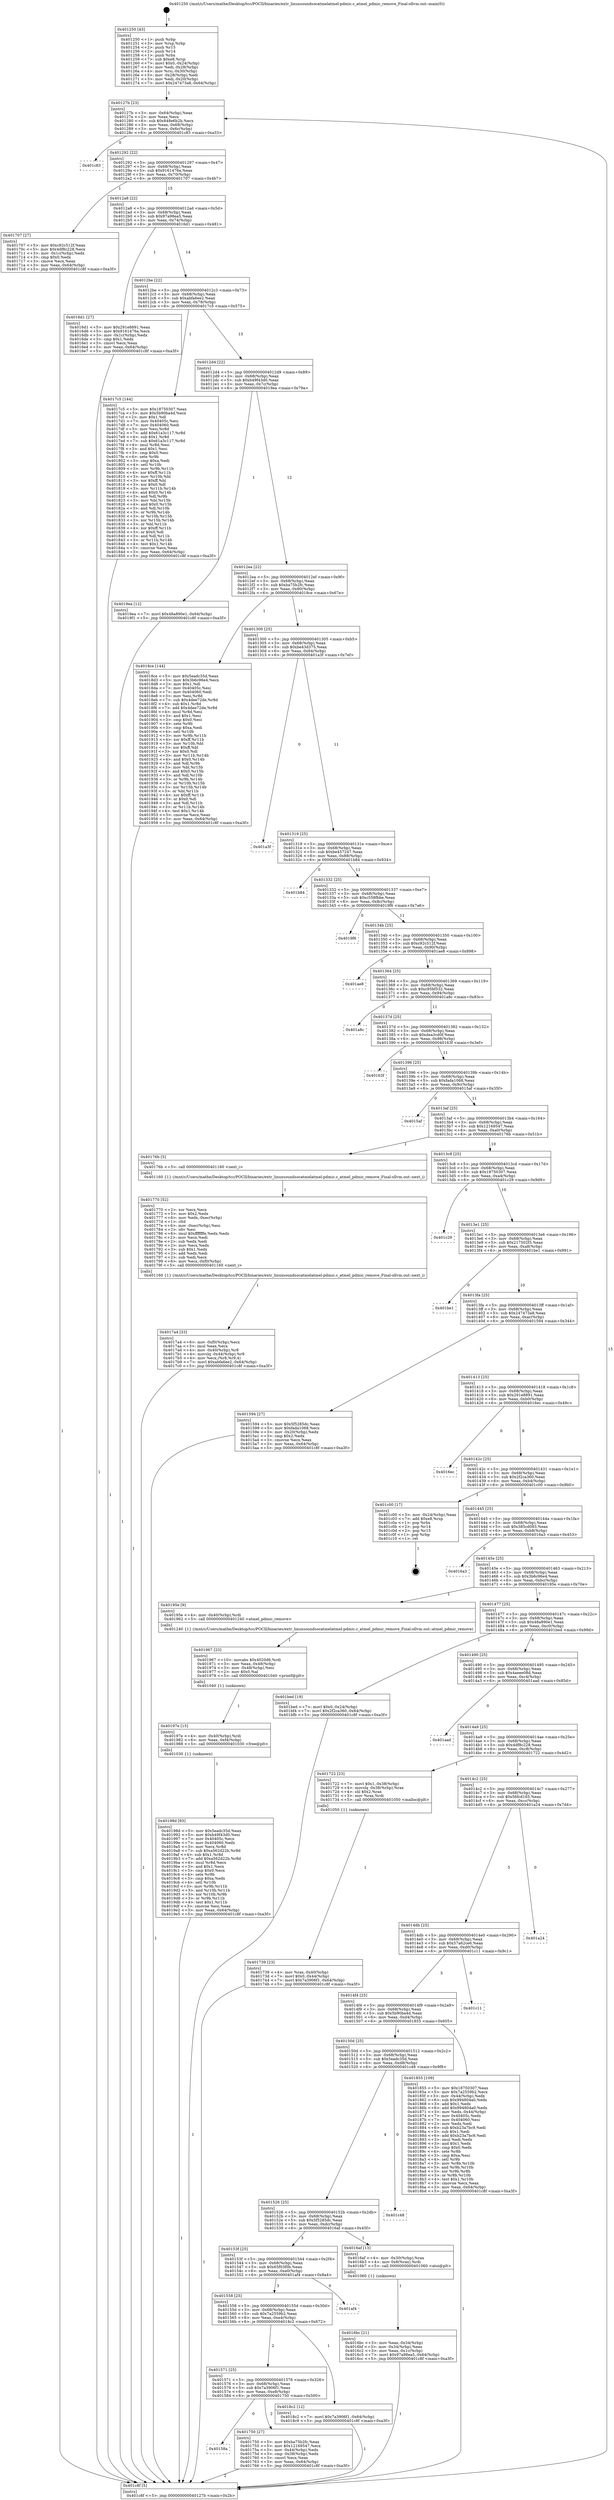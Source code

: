 digraph "0x401250" {
  label = "0x401250 (/mnt/c/Users/mathe/Desktop/tcc/POCII/binaries/extr_linuxsoundsocatmelatmel-pdmic.c_atmel_pdmic_remove_Final-ollvm.out::main(0))"
  labelloc = "t"
  node[shape=record]

  Entry [label="",width=0.3,height=0.3,shape=circle,fillcolor=black,style=filled]
  "0x40127b" [label="{
     0x40127b [23]\l
     | [instrs]\l
     &nbsp;&nbsp;0x40127b \<+3\>: mov -0x64(%rbp),%eax\l
     &nbsp;&nbsp;0x40127e \<+2\>: mov %eax,%ecx\l
     &nbsp;&nbsp;0x401280 \<+6\>: sub $0x848e6b2b,%ecx\l
     &nbsp;&nbsp;0x401286 \<+3\>: mov %eax,-0x68(%rbp)\l
     &nbsp;&nbsp;0x401289 \<+3\>: mov %ecx,-0x6c(%rbp)\l
     &nbsp;&nbsp;0x40128c \<+6\>: je 0000000000401c83 \<main+0xa33\>\l
  }"]
  "0x401c83" [label="{
     0x401c83\l
  }", style=dashed]
  "0x401292" [label="{
     0x401292 [22]\l
     | [instrs]\l
     &nbsp;&nbsp;0x401292 \<+5\>: jmp 0000000000401297 \<main+0x47\>\l
     &nbsp;&nbsp;0x401297 \<+3\>: mov -0x68(%rbp),%eax\l
     &nbsp;&nbsp;0x40129a \<+5\>: sub $0x9161476a,%eax\l
     &nbsp;&nbsp;0x40129f \<+3\>: mov %eax,-0x70(%rbp)\l
     &nbsp;&nbsp;0x4012a2 \<+6\>: je 0000000000401707 \<main+0x4b7\>\l
  }"]
  Exit [label="",width=0.3,height=0.3,shape=circle,fillcolor=black,style=filled,peripheries=2]
  "0x401707" [label="{
     0x401707 [27]\l
     | [instrs]\l
     &nbsp;&nbsp;0x401707 \<+5\>: mov $0xc92c512f,%eax\l
     &nbsp;&nbsp;0x40170c \<+5\>: mov $0x4df8c228,%ecx\l
     &nbsp;&nbsp;0x401711 \<+3\>: mov -0x1c(%rbp),%edx\l
     &nbsp;&nbsp;0x401714 \<+3\>: cmp $0x0,%edx\l
     &nbsp;&nbsp;0x401717 \<+3\>: cmove %ecx,%eax\l
     &nbsp;&nbsp;0x40171a \<+3\>: mov %eax,-0x64(%rbp)\l
     &nbsp;&nbsp;0x40171d \<+5\>: jmp 0000000000401c8f \<main+0xa3f\>\l
  }"]
  "0x4012a8" [label="{
     0x4012a8 [22]\l
     | [instrs]\l
     &nbsp;&nbsp;0x4012a8 \<+5\>: jmp 00000000004012ad \<main+0x5d\>\l
     &nbsp;&nbsp;0x4012ad \<+3\>: mov -0x68(%rbp),%eax\l
     &nbsp;&nbsp;0x4012b0 \<+5\>: sub $0x97a98ea5,%eax\l
     &nbsp;&nbsp;0x4012b5 \<+3\>: mov %eax,-0x74(%rbp)\l
     &nbsp;&nbsp;0x4012b8 \<+6\>: je 00000000004016d1 \<main+0x481\>\l
  }"]
  "0x40198d" [label="{
     0x40198d [93]\l
     | [instrs]\l
     &nbsp;&nbsp;0x40198d \<+5\>: mov $0x5eadc35d,%eax\l
     &nbsp;&nbsp;0x401992 \<+5\>: mov $0xb49f43d0,%esi\l
     &nbsp;&nbsp;0x401997 \<+7\>: mov 0x40405c,%ecx\l
     &nbsp;&nbsp;0x40199e \<+7\>: mov 0x404060,%edx\l
     &nbsp;&nbsp;0x4019a5 \<+3\>: mov %ecx,%r8d\l
     &nbsp;&nbsp;0x4019a8 \<+7\>: sub $0xa562d22b,%r8d\l
     &nbsp;&nbsp;0x4019af \<+4\>: sub $0x1,%r8d\l
     &nbsp;&nbsp;0x4019b3 \<+7\>: add $0xa562d22b,%r8d\l
     &nbsp;&nbsp;0x4019ba \<+4\>: imul %r8d,%ecx\l
     &nbsp;&nbsp;0x4019be \<+3\>: and $0x1,%ecx\l
     &nbsp;&nbsp;0x4019c1 \<+3\>: cmp $0x0,%ecx\l
     &nbsp;&nbsp;0x4019c4 \<+4\>: sete %r9b\l
     &nbsp;&nbsp;0x4019c8 \<+3\>: cmp $0xa,%edx\l
     &nbsp;&nbsp;0x4019cb \<+4\>: setl %r10b\l
     &nbsp;&nbsp;0x4019cf \<+3\>: mov %r9b,%r11b\l
     &nbsp;&nbsp;0x4019d2 \<+3\>: and %r10b,%r11b\l
     &nbsp;&nbsp;0x4019d5 \<+3\>: xor %r10b,%r9b\l
     &nbsp;&nbsp;0x4019d8 \<+3\>: or %r9b,%r11b\l
     &nbsp;&nbsp;0x4019db \<+4\>: test $0x1,%r11b\l
     &nbsp;&nbsp;0x4019df \<+3\>: cmovne %esi,%eax\l
     &nbsp;&nbsp;0x4019e2 \<+3\>: mov %eax,-0x64(%rbp)\l
     &nbsp;&nbsp;0x4019e5 \<+5\>: jmp 0000000000401c8f \<main+0xa3f\>\l
  }"]
  "0x4016d1" [label="{
     0x4016d1 [27]\l
     | [instrs]\l
     &nbsp;&nbsp;0x4016d1 \<+5\>: mov $0x291e8891,%eax\l
     &nbsp;&nbsp;0x4016d6 \<+5\>: mov $0x9161476a,%ecx\l
     &nbsp;&nbsp;0x4016db \<+3\>: mov -0x1c(%rbp),%edx\l
     &nbsp;&nbsp;0x4016de \<+3\>: cmp $0x1,%edx\l
     &nbsp;&nbsp;0x4016e1 \<+3\>: cmovl %ecx,%eax\l
     &nbsp;&nbsp;0x4016e4 \<+3\>: mov %eax,-0x64(%rbp)\l
     &nbsp;&nbsp;0x4016e7 \<+5\>: jmp 0000000000401c8f \<main+0xa3f\>\l
  }"]
  "0x4012be" [label="{
     0x4012be [22]\l
     | [instrs]\l
     &nbsp;&nbsp;0x4012be \<+5\>: jmp 00000000004012c3 \<main+0x73\>\l
     &nbsp;&nbsp;0x4012c3 \<+3\>: mov -0x68(%rbp),%eax\l
     &nbsp;&nbsp;0x4012c6 \<+5\>: sub $0xabfa6ee2,%eax\l
     &nbsp;&nbsp;0x4012cb \<+3\>: mov %eax,-0x78(%rbp)\l
     &nbsp;&nbsp;0x4012ce \<+6\>: je 00000000004017c5 \<main+0x575\>\l
  }"]
  "0x40197e" [label="{
     0x40197e [15]\l
     | [instrs]\l
     &nbsp;&nbsp;0x40197e \<+4\>: mov -0x40(%rbp),%rdi\l
     &nbsp;&nbsp;0x401982 \<+6\>: mov %eax,-0xf4(%rbp)\l
     &nbsp;&nbsp;0x401988 \<+5\>: call 0000000000401030 \<free@plt\>\l
     | [calls]\l
     &nbsp;&nbsp;0x401030 \{1\} (unknown)\l
  }"]
  "0x4017c5" [label="{
     0x4017c5 [144]\l
     | [instrs]\l
     &nbsp;&nbsp;0x4017c5 \<+5\>: mov $0x18750307,%eax\l
     &nbsp;&nbsp;0x4017ca \<+5\>: mov $0x5b90ba4d,%ecx\l
     &nbsp;&nbsp;0x4017cf \<+2\>: mov $0x1,%dl\l
     &nbsp;&nbsp;0x4017d1 \<+7\>: mov 0x40405c,%esi\l
     &nbsp;&nbsp;0x4017d8 \<+7\>: mov 0x404060,%edi\l
     &nbsp;&nbsp;0x4017df \<+3\>: mov %esi,%r8d\l
     &nbsp;&nbsp;0x4017e2 \<+7\>: add $0x61a3c117,%r8d\l
     &nbsp;&nbsp;0x4017e9 \<+4\>: sub $0x1,%r8d\l
     &nbsp;&nbsp;0x4017ed \<+7\>: sub $0x61a3c117,%r8d\l
     &nbsp;&nbsp;0x4017f4 \<+4\>: imul %r8d,%esi\l
     &nbsp;&nbsp;0x4017f8 \<+3\>: and $0x1,%esi\l
     &nbsp;&nbsp;0x4017fb \<+3\>: cmp $0x0,%esi\l
     &nbsp;&nbsp;0x4017fe \<+4\>: sete %r9b\l
     &nbsp;&nbsp;0x401802 \<+3\>: cmp $0xa,%edi\l
     &nbsp;&nbsp;0x401805 \<+4\>: setl %r10b\l
     &nbsp;&nbsp;0x401809 \<+3\>: mov %r9b,%r11b\l
     &nbsp;&nbsp;0x40180c \<+4\>: xor $0xff,%r11b\l
     &nbsp;&nbsp;0x401810 \<+3\>: mov %r10b,%bl\l
     &nbsp;&nbsp;0x401813 \<+3\>: xor $0xff,%bl\l
     &nbsp;&nbsp;0x401816 \<+3\>: xor $0x0,%dl\l
     &nbsp;&nbsp;0x401819 \<+3\>: mov %r11b,%r14b\l
     &nbsp;&nbsp;0x40181c \<+4\>: and $0x0,%r14b\l
     &nbsp;&nbsp;0x401820 \<+3\>: and %dl,%r9b\l
     &nbsp;&nbsp;0x401823 \<+3\>: mov %bl,%r15b\l
     &nbsp;&nbsp;0x401826 \<+4\>: and $0x0,%r15b\l
     &nbsp;&nbsp;0x40182a \<+3\>: and %dl,%r10b\l
     &nbsp;&nbsp;0x40182d \<+3\>: or %r9b,%r14b\l
     &nbsp;&nbsp;0x401830 \<+3\>: or %r10b,%r15b\l
     &nbsp;&nbsp;0x401833 \<+3\>: xor %r15b,%r14b\l
     &nbsp;&nbsp;0x401836 \<+3\>: or %bl,%r11b\l
     &nbsp;&nbsp;0x401839 \<+4\>: xor $0xff,%r11b\l
     &nbsp;&nbsp;0x40183d \<+3\>: or $0x0,%dl\l
     &nbsp;&nbsp;0x401840 \<+3\>: and %dl,%r11b\l
     &nbsp;&nbsp;0x401843 \<+3\>: or %r11b,%r14b\l
     &nbsp;&nbsp;0x401846 \<+4\>: test $0x1,%r14b\l
     &nbsp;&nbsp;0x40184a \<+3\>: cmovne %ecx,%eax\l
     &nbsp;&nbsp;0x40184d \<+3\>: mov %eax,-0x64(%rbp)\l
     &nbsp;&nbsp;0x401850 \<+5\>: jmp 0000000000401c8f \<main+0xa3f\>\l
  }"]
  "0x4012d4" [label="{
     0x4012d4 [22]\l
     | [instrs]\l
     &nbsp;&nbsp;0x4012d4 \<+5\>: jmp 00000000004012d9 \<main+0x89\>\l
     &nbsp;&nbsp;0x4012d9 \<+3\>: mov -0x68(%rbp),%eax\l
     &nbsp;&nbsp;0x4012dc \<+5\>: sub $0xb49f43d0,%eax\l
     &nbsp;&nbsp;0x4012e1 \<+3\>: mov %eax,-0x7c(%rbp)\l
     &nbsp;&nbsp;0x4012e4 \<+6\>: je 00000000004019ea \<main+0x79a\>\l
  }"]
  "0x401967" [label="{
     0x401967 [23]\l
     | [instrs]\l
     &nbsp;&nbsp;0x401967 \<+10\>: movabs $0x4020d6,%rdi\l
     &nbsp;&nbsp;0x401971 \<+3\>: mov %eax,-0x48(%rbp)\l
     &nbsp;&nbsp;0x401974 \<+3\>: mov -0x48(%rbp),%esi\l
     &nbsp;&nbsp;0x401977 \<+2\>: mov $0x0,%al\l
     &nbsp;&nbsp;0x401979 \<+5\>: call 0000000000401040 \<printf@plt\>\l
     | [calls]\l
     &nbsp;&nbsp;0x401040 \{1\} (unknown)\l
  }"]
  "0x4019ea" [label="{
     0x4019ea [12]\l
     | [instrs]\l
     &nbsp;&nbsp;0x4019ea \<+7\>: movl $0x48a890e1,-0x64(%rbp)\l
     &nbsp;&nbsp;0x4019f1 \<+5\>: jmp 0000000000401c8f \<main+0xa3f\>\l
  }"]
  "0x4012ea" [label="{
     0x4012ea [22]\l
     | [instrs]\l
     &nbsp;&nbsp;0x4012ea \<+5\>: jmp 00000000004012ef \<main+0x9f\>\l
     &nbsp;&nbsp;0x4012ef \<+3\>: mov -0x68(%rbp),%eax\l
     &nbsp;&nbsp;0x4012f2 \<+5\>: sub $0xba75b2fc,%eax\l
     &nbsp;&nbsp;0x4012f7 \<+3\>: mov %eax,-0x80(%rbp)\l
     &nbsp;&nbsp;0x4012fa \<+6\>: je 00000000004018ce \<main+0x67e\>\l
  }"]
  "0x4017a4" [label="{
     0x4017a4 [33]\l
     | [instrs]\l
     &nbsp;&nbsp;0x4017a4 \<+6\>: mov -0xf0(%rbp),%ecx\l
     &nbsp;&nbsp;0x4017aa \<+3\>: imul %eax,%ecx\l
     &nbsp;&nbsp;0x4017ad \<+4\>: mov -0x40(%rbp),%r8\l
     &nbsp;&nbsp;0x4017b1 \<+4\>: movslq -0x44(%rbp),%r9\l
     &nbsp;&nbsp;0x4017b5 \<+4\>: mov %ecx,(%r8,%r9,4)\l
     &nbsp;&nbsp;0x4017b9 \<+7\>: movl $0xabfa6ee2,-0x64(%rbp)\l
     &nbsp;&nbsp;0x4017c0 \<+5\>: jmp 0000000000401c8f \<main+0xa3f\>\l
  }"]
  "0x4018ce" [label="{
     0x4018ce [144]\l
     | [instrs]\l
     &nbsp;&nbsp;0x4018ce \<+5\>: mov $0x5eadc35d,%eax\l
     &nbsp;&nbsp;0x4018d3 \<+5\>: mov $0x3b6c96e4,%ecx\l
     &nbsp;&nbsp;0x4018d8 \<+2\>: mov $0x1,%dl\l
     &nbsp;&nbsp;0x4018da \<+7\>: mov 0x40405c,%esi\l
     &nbsp;&nbsp;0x4018e1 \<+7\>: mov 0x404060,%edi\l
     &nbsp;&nbsp;0x4018e8 \<+3\>: mov %esi,%r8d\l
     &nbsp;&nbsp;0x4018eb \<+7\>: sub $0x4dee72de,%r8d\l
     &nbsp;&nbsp;0x4018f2 \<+4\>: sub $0x1,%r8d\l
     &nbsp;&nbsp;0x4018f6 \<+7\>: add $0x4dee72de,%r8d\l
     &nbsp;&nbsp;0x4018fd \<+4\>: imul %r8d,%esi\l
     &nbsp;&nbsp;0x401901 \<+3\>: and $0x1,%esi\l
     &nbsp;&nbsp;0x401904 \<+3\>: cmp $0x0,%esi\l
     &nbsp;&nbsp;0x401907 \<+4\>: sete %r9b\l
     &nbsp;&nbsp;0x40190b \<+3\>: cmp $0xa,%edi\l
     &nbsp;&nbsp;0x40190e \<+4\>: setl %r10b\l
     &nbsp;&nbsp;0x401912 \<+3\>: mov %r9b,%r11b\l
     &nbsp;&nbsp;0x401915 \<+4\>: xor $0xff,%r11b\l
     &nbsp;&nbsp;0x401919 \<+3\>: mov %r10b,%bl\l
     &nbsp;&nbsp;0x40191c \<+3\>: xor $0xff,%bl\l
     &nbsp;&nbsp;0x40191f \<+3\>: xor $0x0,%dl\l
     &nbsp;&nbsp;0x401922 \<+3\>: mov %r11b,%r14b\l
     &nbsp;&nbsp;0x401925 \<+4\>: and $0x0,%r14b\l
     &nbsp;&nbsp;0x401929 \<+3\>: and %dl,%r9b\l
     &nbsp;&nbsp;0x40192c \<+3\>: mov %bl,%r15b\l
     &nbsp;&nbsp;0x40192f \<+4\>: and $0x0,%r15b\l
     &nbsp;&nbsp;0x401933 \<+3\>: and %dl,%r10b\l
     &nbsp;&nbsp;0x401936 \<+3\>: or %r9b,%r14b\l
     &nbsp;&nbsp;0x401939 \<+3\>: or %r10b,%r15b\l
     &nbsp;&nbsp;0x40193c \<+3\>: xor %r15b,%r14b\l
     &nbsp;&nbsp;0x40193f \<+3\>: or %bl,%r11b\l
     &nbsp;&nbsp;0x401942 \<+4\>: xor $0xff,%r11b\l
     &nbsp;&nbsp;0x401946 \<+3\>: or $0x0,%dl\l
     &nbsp;&nbsp;0x401949 \<+3\>: and %dl,%r11b\l
     &nbsp;&nbsp;0x40194c \<+3\>: or %r11b,%r14b\l
     &nbsp;&nbsp;0x40194f \<+4\>: test $0x1,%r14b\l
     &nbsp;&nbsp;0x401953 \<+3\>: cmovne %ecx,%eax\l
     &nbsp;&nbsp;0x401956 \<+3\>: mov %eax,-0x64(%rbp)\l
     &nbsp;&nbsp;0x401959 \<+5\>: jmp 0000000000401c8f \<main+0xa3f\>\l
  }"]
  "0x401300" [label="{
     0x401300 [25]\l
     | [instrs]\l
     &nbsp;&nbsp;0x401300 \<+5\>: jmp 0000000000401305 \<main+0xb5\>\l
     &nbsp;&nbsp;0x401305 \<+3\>: mov -0x68(%rbp),%eax\l
     &nbsp;&nbsp;0x401308 \<+5\>: sub $0xbe43d375,%eax\l
     &nbsp;&nbsp;0x40130d \<+6\>: mov %eax,-0x84(%rbp)\l
     &nbsp;&nbsp;0x401313 \<+6\>: je 0000000000401a3f \<main+0x7ef\>\l
  }"]
  "0x401770" [label="{
     0x401770 [52]\l
     | [instrs]\l
     &nbsp;&nbsp;0x401770 \<+2\>: xor %ecx,%ecx\l
     &nbsp;&nbsp;0x401772 \<+5\>: mov $0x2,%edx\l
     &nbsp;&nbsp;0x401777 \<+6\>: mov %edx,-0xec(%rbp)\l
     &nbsp;&nbsp;0x40177d \<+1\>: cltd\l
     &nbsp;&nbsp;0x40177e \<+6\>: mov -0xec(%rbp),%esi\l
     &nbsp;&nbsp;0x401784 \<+2\>: idiv %esi\l
     &nbsp;&nbsp;0x401786 \<+6\>: imul $0xfffffffe,%edx,%edx\l
     &nbsp;&nbsp;0x40178c \<+2\>: mov %ecx,%edi\l
     &nbsp;&nbsp;0x40178e \<+2\>: sub %edx,%edi\l
     &nbsp;&nbsp;0x401790 \<+2\>: mov %ecx,%edx\l
     &nbsp;&nbsp;0x401792 \<+3\>: sub $0x1,%edx\l
     &nbsp;&nbsp;0x401795 \<+2\>: add %edx,%edi\l
     &nbsp;&nbsp;0x401797 \<+2\>: sub %edi,%ecx\l
     &nbsp;&nbsp;0x401799 \<+6\>: mov %ecx,-0xf0(%rbp)\l
     &nbsp;&nbsp;0x40179f \<+5\>: call 0000000000401160 \<next_i\>\l
     | [calls]\l
     &nbsp;&nbsp;0x401160 \{1\} (/mnt/c/Users/mathe/Desktop/tcc/POCII/binaries/extr_linuxsoundsocatmelatmel-pdmic.c_atmel_pdmic_remove_Final-ollvm.out::next_i)\l
  }"]
  "0x401a3f" [label="{
     0x401a3f\l
  }", style=dashed]
  "0x401319" [label="{
     0x401319 [25]\l
     | [instrs]\l
     &nbsp;&nbsp;0x401319 \<+5\>: jmp 000000000040131e \<main+0xce\>\l
     &nbsp;&nbsp;0x40131e \<+3\>: mov -0x68(%rbp),%eax\l
     &nbsp;&nbsp;0x401321 \<+5\>: sub $0xbe457247,%eax\l
     &nbsp;&nbsp;0x401326 \<+6\>: mov %eax,-0x88(%rbp)\l
     &nbsp;&nbsp;0x40132c \<+6\>: je 0000000000401b84 \<main+0x934\>\l
  }"]
  "0x40158a" [label="{
     0x40158a\l
  }", style=dashed]
  "0x401b84" [label="{
     0x401b84\l
  }", style=dashed]
  "0x401332" [label="{
     0x401332 [25]\l
     | [instrs]\l
     &nbsp;&nbsp;0x401332 \<+5\>: jmp 0000000000401337 \<main+0xe7\>\l
     &nbsp;&nbsp;0x401337 \<+3\>: mov -0x68(%rbp),%eax\l
     &nbsp;&nbsp;0x40133a \<+5\>: sub $0xc558fbbe,%eax\l
     &nbsp;&nbsp;0x40133f \<+6\>: mov %eax,-0x8c(%rbp)\l
     &nbsp;&nbsp;0x401345 \<+6\>: je 00000000004019f6 \<main+0x7a6\>\l
  }"]
  "0x401750" [label="{
     0x401750 [27]\l
     | [instrs]\l
     &nbsp;&nbsp;0x401750 \<+5\>: mov $0xba75b2fc,%eax\l
     &nbsp;&nbsp;0x401755 \<+5\>: mov $0x12169547,%ecx\l
     &nbsp;&nbsp;0x40175a \<+3\>: mov -0x44(%rbp),%edx\l
     &nbsp;&nbsp;0x40175d \<+3\>: cmp -0x38(%rbp),%edx\l
     &nbsp;&nbsp;0x401760 \<+3\>: cmovl %ecx,%eax\l
     &nbsp;&nbsp;0x401763 \<+3\>: mov %eax,-0x64(%rbp)\l
     &nbsp;&nbsp;0x401766 \<+5\>: jmp 0000000000401c8f \<main+0xa3f\>\l
  }"]
  "0x4019f6" [label="{
     0x4019f6\l
  }", style=dashed]
  "0x40134b" [label="{
     0x40134b [25]\l
     | [instrs]\l
     &nbsp;&nbsp;0x40134b \<+5\>: jmp 0000000000401350 \<main+0x100\>\l
     &nbsp;&nbsp;0x401350 \<+3\>: mov -0x68(%rbp),%eax\l
     &nbsp;&nbsp;0x401353 \<+5\>: sub $0xc92c512f,%eax\l
     &nbsp;&nbsp;0x401358 \<+6\>: mov %eax,-0x90(%rbp)\l
     &nbsp;&nbsp;0x40135e \<+6\>: je 0000000000401ae8 \<main+0x898\>\l
  }"]
  "0x401571" [label="{
     0x401571 [25]\l
     | [instrs]\l
     &nbsp;&nbsp;0x401571 \<+5\>: jmp 0000000000401576 \<main+0x326\>\l
     &nbsp;&nbsp;0x401576 \<+3\>: mov -0x68(%rbp),%eax\l
     &nbsp;&nbsp;0x401579 \<+5\>: sub $0x7a3906f1,%eax\l
     &nbsp;&nbsp;0x40157e \<+6\>: mov %eax,-0xe8(%rbp)\l
     &nbsp;&nbsp;0x401584 \<+6\>: je 0000000000401750 \<main+0x500\>\l
  }"]
  "0x401ae8" [label="{
     0x401ae8\l
  }", style=dashed]
  "0x401364" [label="{
     0x401364 [25]\l
     | [instrs]\l
     &nbsp;&nbsp;0x401364 \<+5\>: jmp 0000000000401369 \<main+0x119\>\l
     &nbsp;&nbsp;0x401369 \<+3\>: mov -0x68(%rbp),%eax\l
     &nbsp;&nbsp;0x40136c \<+5\>: sub $0xc95bf532,%eax\l
     &nbsp;&nbsp;0x401371 \<+6\>: mov %eax,-0x94(%rbp)\l
     &nbsp;&nbsp;0x401377 \<+6\>: je 0000000000401a8c \<main+0x83c\>\l
  }"]
  "0x4018c2" [label="{
     0x4018c2 [12]\l
     | [instrs]\l
     &nbsp;&nbsp;0x4018c2 \<+7\>: movl $0x7a3906f1,-0x64(%rbp)\l
     &nbsp;&nbsp;0x4018c9 \<+5\>: jmp 0000000000401c8f \<main+0xa3f\>\l
  }"]
  "0x401a8c" [label="{
     0x401a8c\l
  }", style=dashed]
  "0x40137d" [label="{
     0x40137d [25]\l
     | [instrs]\l
     &nbsp;&nbsp;0x40137d \<+5\>: jmp 0000000000401382 \<main+0x132\>\l
     &nbsp;&nbsp;0x401382 \<+3\>: mov -0x68(%rbp),%eax\l
     &nbsp;&nbsp;0x401385 \<+5\>: sub $0xdea3cd0f,%eax\l
     &nbsp;&nbsp;0x40138a \<+6\>: mov %eax,-0x98(%rbp)\l
     &nbsp;&nbsp;0x401390 \<+6\>: je 000000000040163f \<main+0x3ef\>\l
  }"]
  "0x401558" [label="{
     0x401558 [25]\l
     | [instrs]\l
     &nbsp;&nbsp;0x401558 \<+5\>: jmp 000000000040155d \<main+0x30d\>\l
     &nbsp;&nbsp;0x40155d \<+3\>: mov -0x68(%rbp),%eax\l
     &nbsp;&nbsp;0x401560 \<+5\>: sub $0x7a2559b2,%eax\l
     &nbsp;&nbsp;0x401565 \<+6\>: mov %eax,-0xe4(%rbp)\l
     &nbsp;&nbsp;0x40156b \<+6\>: je 00000000004018c2 \<main+0x672\>\l
  }"]
  "0x40163f" [label="{
     0x40163f\l
  }", style=dashed]
  "0x401396" [label="{
     0x401396 [25]\l
     | [instrs]\l
     &nbsp;&nbsp;0x401396 \<+5\>: jmp 000000000040139b \<main+0x14b\>\l
     &nbsp;&nbsp;0x40139b \<+3\>: mov -0x68(%rbp),%eax\l
     &nbsp;&nbsp;0x40139e \<+5\>: sub $0xfada1068,%eax\l
     &nbsp;&nbsp;0x4013a3 \<+6\>: mov %eax,-0x9c(%rbp)\l
     &nbsp;&nbsp;0x4013a9 \<+6\>: je 00000000004015af \<main+0x35f\>\l
  }"]
  "0x401af4" [label="{
     0x401af4\l
  }", style=dashed]
  "0x4015af" [label="{
     0x4015af\l
  }", style=dashed]
  "0x4013af" [label="{
     0x4013af [25]\l
     | [instrs]\l
     &nbsp;&nbsp;0x4013af \<+5\>: jmp 00000000004013b4 \<main+0x164\>\l
     &nbsp;&nbsp;0x4013b4 \<+3\>: mov -0x68(%rbp),%eax\l
     &nbsp;&nbsp;0x4013b7 \<+5\>: sub $0x12169547,%eax\l
     &nbsp;&nbsp;0x4013bc \<+6\>: mov %eax,-0xa0(%rbp)\l
     &nbsp;&nbsp;0x4013c2 \<+6\>: je 000000000040176b \<main+0x51b\>\l
  }"]
  "0x401739" [label="{
     0x401739 [23]\l
     | [instrs]\l
     &nbsp;&nbsp;0x401739 \<+4\>: mov %rax,-0x40(%rbp)\l
     &nbsp;&nbsp;0x40173d \<+7\>: movl $0x0,-0x44(%rbp)\l
     &nbsp;&nbsp;0x401744 \<+7\>: movl $0x7a3906f1,-0x64(%rbp)\l
     &nbsp;&nbsp;0x40174b \<+5\>: jmp 0000000000401c8f \<main+0xa3f\>\l
  }"]
  "0x40176b" [label="{
     0x40176b [5]\l
     | [instrs]\l
     &nbsp;&nbsp;0x40176b \<+5\>: call 0000000000401160 \<next_i\>\l
     | [calls]\l
     &nbsp;&nbsp;0x401160 \{1\} (/mnt/c/Users/mathe/Desktop/tcc/POCII/binaries/extr_linuxsoundsocatmelatmel-pdmic.c_atmel_pdmic_remove_Final-ollvm.out::next_i)\l
  }"]
  "0x4013c8" [label="{
     0x4013c8 [25]\l
     | [instrs]\l
     &nbsp;&nbsp;0x4013c8 \<+5\>: jmp 00000000004013cd \<main+0x17d\>\l
     &nbsp;&nbsp;0x4013cd \<+3\>: mov -0x68(%rbp),%eax\l
     &nbsp;&nbsp;0x4013d0 \<+5\>: sub $0x18750307,%eax\l
     &nbsp;&nbsp;0x4013d5 \<+6\>: mov %eax,-0xa4(%rbp)\l
     &nbsp;&nbsp;0x4013db \<+6\>: je 0000000000401c29 \<main+0x9d9\>\l
  }"]
  "0x4016bc" [label="{
     0x4016bc [21]\l
     | [instrs]\l
     &nbsp;&nbsp;0x4016bc \<+3\>: mov %eax,-0x34(%rbp)\l
     &nbsp;&nbsp;0x4016bf \<+3\>: mov -0x34(%rbp),%eax\l
     &nbsp;&nbsp;0x4016c2 \<+3\>: mov %eax,-0x1c(%rbp)\l
     &nbsp;&nbsp;0x4016c5 \<+7\>: movl $0x97a98ea5,-0x64(%rbp)\l
     &nbsp;&nbsp;0x4016cc \<+5\>: jmp 0000000000401c8f \<main+0xa3f\>\l
  }"]
  "0x401c29" [label="{
     0x401c29\l
  }", style=dashed]
  "0x4013e1" [label="{
     0x4013e1 [25]\l
     | [instrs]\l
     &nbsp;&nbsp;0x4013e1 \<+5\>: jmp 00000000004013e6 \<main+0x196\>\l
     &nbsp;&nbsp;0x4013e6 \<+3\>: mov -0x68(%rbp),%eax\l
     &nbsp;&nbsp;0x4013e9 \<+5\>: sub $0x217502f3,%eax\l
     &nbsp;&nbsp;0x4013ee \<+6\>: mov %eax,-0xa8(%rbp)\l
     &nbsp;&nbsp;0x4013f4 \<+6\>: je 0000000000401be1 \<main+0x991\>\l
  }"]
  "0x40153f" [label="{
     0x40153f [25]\l
     | [instrs]\l
     &nbsp;&nbsp;0x40153f \<+5\>: jmp 0000000000401544 \<main+0x2f4\>\l
     &nbsp;&nbsp;0x401544 \<+3\>: mov -0x68(%rbp),%eax\l
     &nbsp;&nbsp;0x401547 \<+5\>: sub $0x65f03f0b,%eax\l
     &nbsp;&nbsp;0x40154c \<+6\>: mov %eax,-0xe0(%rbp)\l
     &nbsp;&nbsp;0x401552 \<+6\>: je 0000000000401af4 \<main+0x8a4\>\l
  }"]
  "0x401be1" [label="{
     0x401be1\l
  }", style=dashed]
  "0x4013fa" [label="{
     0x4013fa [25]\l
     | [instrs]\l
     &nbsp;&nbsp;0x4013fa \<+5\>: jmp 00000000004013ff \<main+0x1af\>\l
     &nbsp;&nbsp;0x4013ff \<+3\>: mov -0x68(%rbp),%eax\l
     &nbsp;&nbsp;0x401402 \<+5\>: sub $0x247473a8,%eax\l
     &nbsp;&nbsp;0x401407 \<+6\>: mov %eax,-0xac(%rbp)\l
     &nbsp;&nbsp;0x40140d \<+6\>: je 0000000000401594 \<main+0x344\>\l
  }"]
  "0x4016af" [label="{
     0x4016af [13]\l
     | [instrs]\l
     &nbsp;&nbsp;0x4016af \<+4\>: mov -0x30(%rbp),%rax\l
     &nbsp;&nbsp;0x4016b3 \<+4\>: mov 0x8(%rax),%rdi\l
     &nbsp;&nbsp;0x4016b7 \<+5\>: call 0000000000401060 \<atoi@plt\>\l
     | [calls]\l
     &nbsp;&nbsp;0x401060 \{1\} (unknown)\l
  }"]
  "0x401594" [label="{
     0x401594 [27]\l
     | [instrs]\l
     &nbsp;&nbsp;0x401594 \<+5\>: mov $0x5f5285dc,%eax\l
     &nbsp;&nbsp;0x401599 \<+5\>: mov $0xfada1068,%ecx\l
     &nbsp;&nbsp;0x40159e \<+3\>: mov -0x20(%rbp),%edx\l
     &nbsp;&nbsp;0x4015a1 \<+3\>: cmp $0x2,%edx\l
     &nbsp;&nbsp;0x4015a4 \<+3\>: cmovne %ecx,%eax\l
     &nbsp;&nbsp;0x4015a7 \<+3\>: mov %eax,-0x64(%rbp)\l
     &nbsp;&nbsp;0x4015aa \<+5\>: jmp 0000000000401c8f \<main+0xa3f\>\l
  }"]
  "0x401413" [label="{
     0x401413 [25]\l
     | [instrs]\l
     &nbsp;&nbsp;0x401413 \<+5\>: jmp 0000000000401418 \<main+0x1c8\>\l
     &nbsp;&nbsp;0x401418 \<+3\>: mov -0x68(%rbp),%eax\l
     &nbsp;&nbsp;0x40141b \<+5\>: sub $0x291e8891,%eax\l
     &nbsp;&nbsp;0x401420 \<+6\>: mov %eax,-0xb0(%rbp)\l
     &nbsp;&nbsp;0x401426 \<+6\>: je 00000000004016ec \<main+0x49c\>\l
  }"]
  "0x401c8f" [label="{
     0x401c8f [5]\l
     | [instrs]\l
     &nbsp;&nbsp;0x401c8f \<+5\>: jmp 000000000040127b \<main+0x2b\>\l
  }"]
  "0x401250" [label="{
     0x401250 [43]\l
     | [instrs]\l
     &nbsp;&nbsp;0x401250 \<+1\>: push %rbp\l
     &nbsp;&nbsp;0x401251 \<+3\>: mov %rsp,%rbp\l
     &nbsp;&nbsp;0x401254 \<+2\>: push %r15\l
     &nbsp;&nbsp;0x401256 \<+2\>: push %r14\l
     &nbsp;&nbsp;0x401258 \<+1\>: push %rbx\l
     &nbsp;&nbsp;0x401259 \<+7\>: sub $0xe8,%rsp\l
     &nbsp;&nbsp;0x401260 \<+7\>: movl $0x0,-0x24(%rbp)\l
     &nbsp;&nbsp;0x401267 \<+3\>: mov %edi,-0x28(%rbp)\l
     &nbsp;&nbsp;0x40126a \<+4\>: mov %rsi,-0x30(%rbp)\l
     &nbsp;&nbsp;0x40126e \<+3\>: mov -0x28(%rbp),%edi\l
     &nbsp;&nbsp;0x401271 \<+3\>: mov %edi,-0x20(%rbp)\l
     &nbsp;&nbsp;0x401274 \<+7\>: movl $0x247473a8,-0x64(%rbp)\l
  }"]
  "0x401526" [label="{
     0x401526 [25]\l
     | [instrs]\l
     &nbsp;&nbsp;0x401526 \<+5\>: jmp 000000000040152b \<main+0x2db\>\l
     &nbsp;&nbsp;0x40152b \<+3\>: mov -0x68(%rbp),%eax\l
     &nbsp;&nbsp;0x40152e \<+5\>: sub $0x5f5285dc,%eax\l
     &nbsp;&nbsp;0x401533 \<+6\>: mov %eax,-0xdc(%rbp)\l
     &nbsp;&nbsp;0x401539 \<+6\>: je 00000000004016af \<main+0x45f\>\l
  }"]
  "0x4016ec" [label="{
     0x4016ec\l
  }", style=dashed]
  "0x40142c" [label="{
     0x40142c [25]\l
     | [instrs]\l
     &nbsp;&nbsp;0x40142c \<+5\>: jmp 0000000000401431 \<main+0x1e1\>\l
     &nbsp;&nbsp;0x401431 \<+3\>: mov -0x68(%rbp),%eax\l
     &nbsp;&nbsp;0x401434 \<+5\>: sub $0x2f2ca360,%eax\l
     &nbsp;&nbsp;0x401439 \<+6\>: mov %eax,-0xb4(%rbp)\l
     &nbsp;&nbsp;0x40143f \<+6\>: je 0000000000401c00 \<main+0x9b0\>\l
  }"]
  "0x401c48" [label="{
     0x401c48\l
  }", style=dashed]
  "0x401c00" [label="{
     0x401c00 [17]\l
     | [instrs]\l
     &nbsp;&nbsp;0x401c00 \<+3\>: mov -0x24(%rbp),%eax\l
     &nbsp;&nbsp;0x401c03 \<+7\>: add $0xe8,%rsp\l
     &nbsp;&nbsp;0x401c0a \<+1\>: pop %rbx\l
     &nbsp;&nbsp;0x401c0b \<+2\>: pop %r14\l
     &nbsp;&nbsp;0x401c0d \<+2\>: pop %r15\l
     &nbsp;&nbsp;0x401c0f \<+1\>: pop %rbp\l
     &nbsp;&nbsp;0x401c10 \<+1\>: ret\l
  }"]
  "0x401445" [label="{
     0x401445 [25]\l
     | [instrs]\l
     &nbsp;&nbsp;0x401445 \<+5\>: jmp 000000000040144a \<main+0x1fa\>\l
     &nbsp;&nbsp;0x40144a \<+3\>: mov -0x68(%rbp),%eax\l
     &nbsp;&nbsp;0x40144d \<+5\>: sub $0x385cd083,%eax\l
     &nbsp;&nbsp;0x401452 \<+6\>: mov %eax,-0xb8(%rbp)\l
     &nbsp;&nbsp;0x401458 \<+6\>: je 00000000004016a3 \<main+0x453\>\l
  }"]
  "0x40150d" [label="{
     0x40150d [25]\l
     | [instrs]\l
     &nbsp;&nbsp;0x40150d \<+5\>: jmp 0000000000401512 \<main+0x2c2\>\l
     &nbsp;&nbsp;0x401512 \<+3\>: mov -0x68(%rbp),%eax\l
     &nbsp;&nbsp;0x401515 \<+5\>: sub $0x5eadc35d,%eax\l
     &nbsp;&nbsp;0x40151a \<+6\>: mov %eax,-0xd8(%rbp)\l
     &nbsp;&nbsp;0x401520 \<+6\>: je 0000000000401c48 \<main+0x9f8\>\l
  }"]
  "0x4016a3" [label="{
     0x4016a3\l
  }", style=dashed]
  "0x40145e" [label="{
     0x40145e [25]\l
     | [instrs]\l
     &nbsp;&nbsp;0x40145e \<+5\>: jmp 0000000000401463 \<main+0x213\>\l
     &nbsp;&nbsp;0x401463 \<+3\>: mov -0x68(%rbp),%eax\l
     &nbsp;&nbsp;0x401466 \<+5\>: sub $0x3b6c96e4,%eax\l
     &nbsp;&nbsp;0x40146b \<+6\>: mov %eax,-0xbc(%rbp)\l
     &nbsp;&nbsp;0x401471 \<+6\>: je 000000000040195e \<main+0x70e\>\l
  }"]
  "0x401855" [label="{
     0x401855 [109]\l
     | [instrs]\l
     &nbsp;&nbsp;0x401855 \<+5\>: mov $0x18750307,%eax\l
     &nbsp;&nbsp;0x40185a \<+5\>: mov $0x7a2559b2,%ecx\l
     &nbsp;&nbsp;0x40185f \<+3\>: mov -0x44(%rbp),%edx\l
     &nbsp;&nbsp;0x401862 \<+6\>: sub $0x994804a0,%edx\l
     &nbsp;&nbsp;0x401868 \<+3\>: add $0x1,%edx\l
     &nbsp;&nbsp;0x40186b \<+6\>: add $0x994804a0,%edx\l
     &nbsp;&nbsp;0x401871 \<+3\>: mov %edx,-0x44(%rbp)\l
     &nbsp;&nbsp;0x401874 \<+7\>: mov 0x40405c,%edx\l
     &nbsp;&nbsp;0x40187b \<+7\>: mov 0x404060,%esi\l
     &nbsp;&nbsp;0x401882 \<+2\>: mov %edx,%edi\l
     &nbsp;&nbsp;0x401884 \<+6\>: sub $0xb23a7bc9,%edi\l
     &nbsp;&nbsp;0x40188a \<+3\>: sub $0x1,%edi\l
     &nbsp;&nbsp;0x40188d \<+6\>: add $0xb23a7bc9,%edi\l
     &nbsp;&nbsp;0x401893 \<+3\>: imul %edi,%edx\l
     &nbsp;&nbsp;0x401896 \<+3\>: and $0x1,%edx\l
     &nbsp;&nbsp;0x401899 \<+3\>: cmp $0x0,%edx\l
     &nbsp;&nbsp;0x40189c \<+4\>: sete %r8b\l
     &nbsp;&nbsp;0x4018a0 \<+3\>: cmp $0xa,%esi\l
     &nbsp;&nbsp;0x4018a3 \<+4\>: setl %r9b\l
     &nbsp;&nbsp;0x4018a7 \<+3\>: mov %r8b,%r10b\l
     &nbsp;&nbsp;0x4018aa \<+3\>: and %r9b,%r10b\l
     &nbsp;&nbsp;0x4018ad \<+3\>: xor %r9b,%r8b\l
     &nbsp;&nbsp;0x4018b0 \<+3\>: or %r8b,%r10b\l
     &nbsp;&nbsp;0x4018b3 \<+4\>: test $0x1,%r10b\l
     &nbsp;&nbsp;0x4018b7 \<+3\>: cmovne %ecx,%eax\l
     &nbsp;&nbsp;0x4018ba \<+3\>: mov %eax,-0x64(%rbp)\l
     &nbsp;&nbsp;0x4018bd \<+5\>: jmp 0000000000401c8f \<main+0xa3f\>\l
  }"]
  "0x40195e" [label="{
     0x40195e [9]\l
     | [instrs]\l
     &nbsp;&nbsp;0x40195e \<+4\>: mov -0x40(%rbp),%rdi\l
     &nbsp;&nbsp;0x401962 \<+5\>: call 0000000000401240 \<atmel_pdmic_remove\>\l
     | [calls]\l
     &nbsp;&nbsp;0x401240 \{1\} (/mnt/c/Users/mathe/Desktop/tcc/POCII/binaries/extr_linuxsoundsocatmelatmel-pdmic.c_atmel_pdmic_remove_Final-ollvm.out::atmel_pdmic_remove)\l
  }"]
  "0x401477" [label="{
     0x401477 [25]\l
     | [instrs]\l
     &nbsp;&nbsp;0x401477 \<+5\>: jmp 000000000040147c \<main+0x22c\>\l
     &nbsp;&nbsp;0x40147c \<+3\>: mov -0x68(%rbp),%eax\l
     &nbsp;&nbsp;0x40147f \<+5\>: sub $0x48a890e1,%eax\l
     &nbsp;&nbsp;0x401484 \<+6\>: mov %eax,-0xc0(%rbp)\l
     &nbsp;&nbsp;0x40148a \<+6\>: je 0000000000401bed \<main+0x99d\>\l
  }"]
  "0x4014f4" [label="{
     0x4014f4 [25]\l
     | [instrs]\l
     &nbsp;&nbsp;0x4014f4 \<+5\>: jmp 00000000004014f9 \<main+0x2a9\>\l
     &nbsp;&nbsp;0x4014f9 \<+3\>: mov -0x68(%rbp),%eax\l
     &nbsp;&nbsp;0x4014fc \<+5\>: sub $0x5b90ba4d,%eax\l
     &nbsp;&nbsp;0x401501 \<+6\>: mov %eax,-0xd4(%rbp)\l
     &nbsp;&nbsp;0x401507 \<+6\>: je 0000000000401855 \<main+0x605\>\l
  }"]
  "0x401bed" [label="{
     0x401bed [19]\l
     | [instrs]\l
     &nbsp;&nbsp;0x401bed \<+7\>: movl $0x0,-0x24(%rbp)\l
     &nbsp;&nbsp;0x401bf4 \<+7\>: movl $0x2f2ca360,-0x64(%rbp)\l
     &nbsp;&nbsp;0x401bfb \<+5\>: jmp 0000000000401c8f \<main+0xa3f\>\l
  }"]
  "0x401490" [label="{
     0x401490 [25]\l
     | [instrs]\l
     &nbsp;&nbsp;0x401490 \<+5\>: jmp 0000000000401495 \<main+0x245\>\l
     &nbsp;&nbsp;0x401495 \<+3\>: mov -0x68(%rbp),%eax\l
     &nbsp;&nbsp;0x401498 \<+5\>: sub $0x4aeee08d,%eax\l
     &nbsp;&nbsp;0x40149d \<+6\>: mov %eax,-0xc4(%rbp)\l
     &nbsp;&nbsp;0x4014a3 \<+6\>: je 0000000000401aad \<main+0x85d\>\l
  }"]
  "0x401c11" [label="{
     0x401c11\l
  }", style=dashed]
  "0x401aad" [label="{
     0x401aad\l
  }", style=dashed]
  "0x4014a9" [label="{
     0x4014a9 [25]\l
     | [instrs]\l
     &nbsp;&nbsp;0x4014a9 \<+5\>: jmp 00000000004014ae \<main+0x25e\>\l
     &nbsp;&nbsp;0x4014ae \<+3\>: mov -0x68(%rbp),%eax\l
     &nbsp;&nbsp;0x4014b1 \<+5\>: sub $0x4df8c228,%eax\l
     &nbsp;&nbsp;0x4014b6 \<+6\>: mov %eax,-0xc8(%rbp)\l
     &nbsp;&nbsp;0x4014bc \<+6\>: je 0000000000401722 \<main+0x4d2\>\l
  }"]
  "0x4014db" [label="{
     0x4014db [25]\l
     | [instrs]\l
     &nbsp;&nbsp;0x4014db \<+5\>: jmp 00000000004014e0 \<main+0x290\>\l
     &nbsp;&nbsp;0x4014e0 \<+3\>: mov -0x68(%rbp),%eax\l
     &nbsp;&nbsp;0x4014e3 \<+5\>: sub $0x57a62ce6,%eax\l
     &nbsp;&nbsp;0x4014e8 \<+6\>: mov %eax,-0xd0(%rbp)\l
     &nbsp;&nbsp;0x4014ee \<+6\>: je 0000000000401c11 \<main+0x9c1\>\l
  }"]
  "0x401722" [label="{
     0x401722 [23]\l
     | [instrs]\l
     &nbsp;&nbsp;0x401722 \<+7\>: movl $0x1,-0x38(%rbp)\l
     &nbsp;&nbsp;0x401729 \<+4\>: movslq -0x38(%rbp),%rax\l
     &nbsp;&nbsp;0x40172d \<+4\>: shl $0x2,%rax\l
     &nbsp;&nbsp;0x401731 \<+3\>: mov %rax,%rdi\l
     &nbsp;&nbsp;0x401734 \<+5\>: call 0000000000401050 \<malloc@plt\>\l
     | [calls]\l
     &nbsp;&nbsp;0x401050 \{1\} (unknown)\l
  }"]
  "0x4014c2" [label="{
     0x4014c2 [25]\l
     | [instrs]\l
     &nbsp;&nbsp;0x4014c2 \<+5\>: jmp 00000000004014c7 \<main+0x277\>\l
     &nbsp;&nbsp;0x4014c7 \<+3\>: mov -0x68(%rbp),%eax\l
     &nbsp;&nbsp;0x4014ca \<+5\>: sub $0x56fcd165,%eax\l
     &nbsp;&nbsp;0x4014cf \<+6\>: mov %eax,-0xcc(%rbp)\l
     &nbsp;&nbsp;0x4014d5 \<+6\>: je 0000000000401a24 \<main+0x7d4\>\l
  }"]
  "0x401a24" [label="{
     0x401a24\l
  }", style=dashed]
  Entry -> "0x401250" [label=" 1"]
  "0x40127b" -> "0x401c83" [label=" 0"]
  "0x40127b" -> "0x401292" [label=" 16"]
  "0x401c00" -> Exit [label=" 1"]
  "0x401292" -> "0x401707" [label=" 1"]
  "0x401292" -> "0x4012a8" [label=" 15"]
  "0x401bed" -> "0x401c8f" [label=" 1"]
  "0x4012a8" -> "0x4016d1" [label=" 1"]
  "0x4012a8" -> "0x4012be" [label=" 14"]
  "0x4019ea" -> "0x401c8f" [label=" 1"]
  "0x4012be" -> "0x4017c5" [label=" 1"]
  "0x4012be" -> "0x4012d4" [label=" 13"]
  "0x40198d" -> "0x401c8f" [label=" 1"]
  "0x4012d4" -> "0x4019ea" [label=" 1"]
  "0x4012d4" -> "0x4012ea" [label=" 12"]
  "0x40197e" -> "0x40198d" [label=" 1"]
  "0x4012ea" -> "0x4018ce" [label=" 1"]
  "0x4012ea" -> "0x401300" [label=" 11"]
  "0x401967" -> "0x40197e" [label=" 1"]
  "0x401300" -> "0x401a3f" [label=" 0"]
  "0x401300" -> "0x401319" [label=" 11"]
  "0x40195e" -> "0x401967" [label=" 1"]
  "0x401319" -> "0x401b84" [label=" 0"]
  "0x401319" -> "0x401332" [label=" 11"]
  "0x4018ce" -> "0x401c8f" [label=" 1"]
  "0x401332" -> "0x4019f6" [label=" 0"]
  "0x401332" -> "0x40134b" [label=" 11"]
  "0x4018c2" -> "0x401c8f" [label=" 1"]
  "0x40134b" -> "0x401ae8" [label=" 0"]
  "0x40134b" -> "0x401364" [label=" 11"]
  "0x4017c5" -> "0x401c8f" [label=" 1"]
  "0x401364" -> "0x401a8c" [label=" 0"]
  "0x401364" -> "0x40137d" [label=" 11"]
  "0x4017a4" -> "0x401c8f" [label=" 1"]
  "0x40137d" -> "0x40163f" [label=" 0"]
  "0x40137d" -> "0x401396" [label=" 11"]
  "0x40176b" -> "0x401770" [label=" 1"]
  "0x401396" -> "0x4015af" [label=" 0"]
  "0x401396" -> "0x4013af" [label=" 11"]
  "0x401750" -> "0x401c8f" [label=" 2"]
  "0x4013af" -> "0x40176b" [label=" 1"]
  "0x4013af" -> "0x4013c8" [label=" 10"]
  "0x401571" -> "0x401750" [label=" 2"]
  "0x4013c8" -> "0x401c29" [label=" 0"]
  "0x4013c8" -> "0x4013e1" [label=" 10"]
  "0x401855" -> "0x401c8f" [label=" 1"]
  "0x4013e1" -> "0x401be1" [label=" 0"]
  "0x4013e1" -> "0x4013fa" [label=" 10"]
  "0x401558" -> "0x401571" [label=" 2"]
  "0x4013fa" -> "0x401594" [label=" 1"]
  "0x4013fa" -> "0x401413" [label=" 9"]
  "0x401594" -> "0x401c8f" [label=" 1"]
  "0x401250" -> "0x40127b" [label=" 1"]
  "0x401c8f" -> "0x40127b" [label=" 15"]
  "0x401558" -> "0x4018c2" [label=" 1"]
  "0x401413" -> "0x4016ec" [label=" 0"]
  "0x401413" -> "0x40142c" [label=" 9"]
  "0x40153f" -> "0x401558" [label=" 3"]
  "0x40142c" -> "0x401c00" [label=" 1"]
  "0x40142c" -> "0x401445" [label=" 8"]
  "0x40153f" -> "0x401af4" [label=" 0"]
  "0x401445" -> "0x4016a3" [label=" 0"]
  "0x401445" -> "0x40145e" [label=" 8"]
  "0x401739" -> "0x401c8f" [label=" 1"]
  "0x40145e" -> "0x40195e" [label=" 1"]
  "0x40145e" -> "0x401477" [label=" 7"]
  "0x401722" -> "0x401739" [label=" 1"]
  "0x401477" -> "0x401bed" [label=" 1"]
  "0x401477" -> "0x401490" [label=" 6"]
  "0x4016d1" -> "0x401c8f" [label=" 1"]
  "0x401490" -> "0x401aad" [label=" 0"]
  "0x401490" -> "0x4014a9" [label=" 6"]
  "0x4016bc" -> "0x401c8f" [label=" 1"]
  "0x4014a9" -> "0x401722" [label=" 1"]
  "0x4014a9" -> "0x4014c2" [label=" 5"]
  "0x401526" -> "0x40153f" [label=" 3"]
  "0x4014c2" -> "0x401a24" [label=" 0"]
  "0x4014c2" -> "0x4014db" [label=" 5"]
  "0x4016af" -> "0x4016bc" [label=" 1"]
  "0x4014db" -> "0x401c11" [label=" 0"]
  "0x4014db" -> "0x4014f4" [label=" 5"]
  "0x401707" -> "0x401c8f" [label=" 1"]
  "0x4014f4" -> "0x401855" [label=" 1"]
  "0x4014f4" -> "0x40150d" [label=" 4"]
  "0x401571" -> "0x40158a" [label=" 0"]
  "0x40150d" -> "0x401c48" [label=" 0"]
  "0x40150d" -> "0x401526" [label=" 4"]
  "0x401770" -> "0x4017a4" [label=" 1"]
  "0x401526" -> "0x4016af" [label=" 1"]
}
